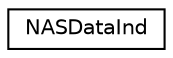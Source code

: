 digraph "Graphical Class Hierarchy"
{
 // LATEX_PDF_SIZE
  edge [fontname="Helvetica",fontsize="10",labelfontname="Helvetica",labelfontsize="10"];
  node [fontname="Helvetica",fontsize="10",shape=record];
  rankdir="LR";
  Node0 [label="NASDataInd",height=0.2,width=0.4,color="black", fillcolor="white", style="filled",URL="$structNASDataInd.html",tooltip=" "];
}
